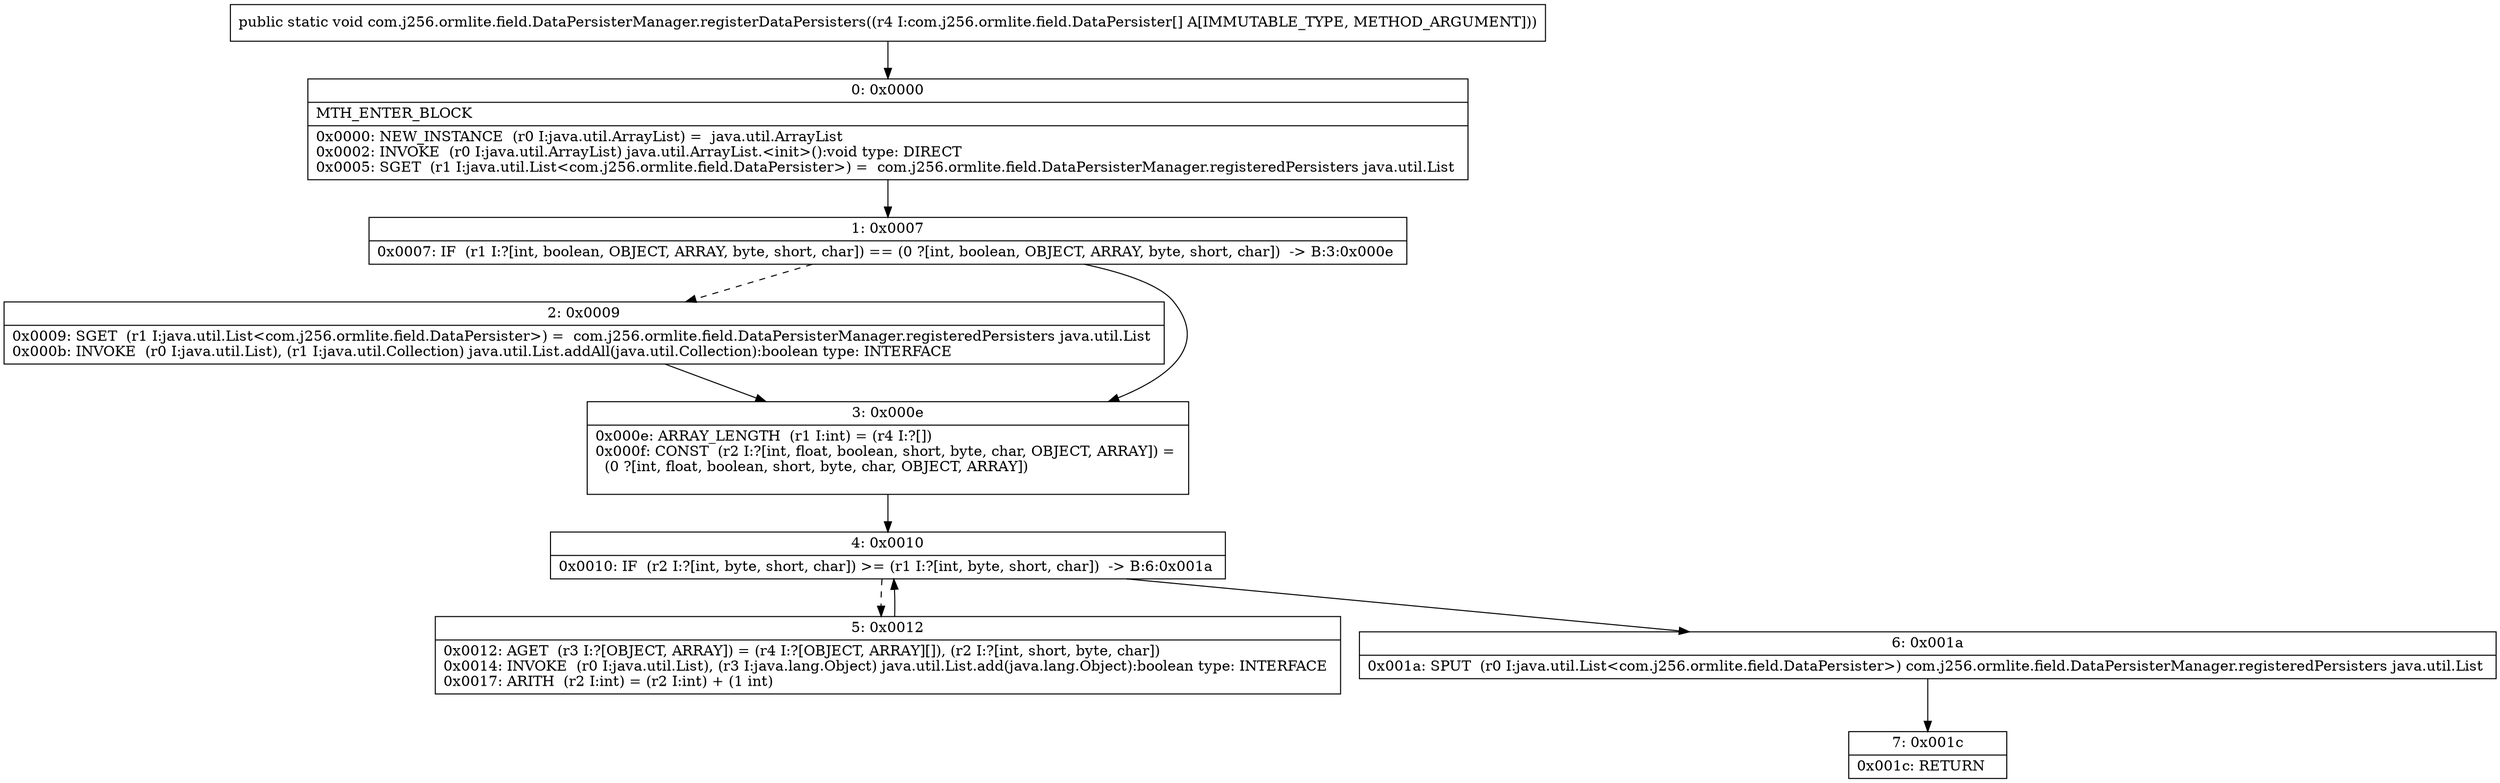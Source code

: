 digraph "CFG forcom.j256.ormlite.field.DataPersisterManager.registerDataPersisters([Lcom\/j256\/ormlite\/field\/DataPersister;)V" {
Node_0 [shape=record,label="{0\:\ 0x0000|MTH_ENTER_BLOCK\l|0x0000: NEW_INSTANCE  (r0 I:java.util.ArrayList) =  java.util.ArrayList \l0x0002: INVOKE  (r0 I:java.util.ArrayList) java.util.ArrayList.\<init\>():void type: DIRECT \l0x0005: SGET  (r1 I:java.util.List\<com.j256.ormlite.field.DataPersister\>) =  com.j256.ormlite.field.DataPersisterManager.registeredPersisters java.util.List \l}"];
Node_1 [shape=record,label="{1\:\ 0x0007|0x0007: IF  (r1 I:?[int, boolean, OBJECT, ARRAY, byte, short, char]) == (0 ?[int, boolean, OBJECT, ARRAY, byte, short, char])  \-\> B:3:0x000e \l}"];
Node_2 [shape=record,label="{2\:\ 0x0009|0x0009: SGET  (r1 I:java.util.List\<com.j256.ormlite.field.DataPersister\>) =  com.j256.ormlite.field.DataPersisterManager.registeredPersisters java.util.List \l0x000b: INVOKE  (r0 I:java.util.List), (r1 I:java.util.Collection) java.util.List.addAll(java.util.Collection):boolean type: INTERFACE \l}"];
Node_3 [shape=record,label="{3\:\ 0x000e|0x000e: ARRAY_LENGTH  (r1 I:int) = (r4 I:?[]) \l0x000f: CONST  (r2 I:?[int, float, boolean, short, byte, char, OBJECT, ARRAY]) = \l  (0 ?[int, float, boolean, short, byte, char, OBJECT, ARRAY])\l \l}"];
Node_4 [shape=record,label="{4\:\ 0x0010|0x0010: IF  (r2 I:?[int, byte, short, char]) \>= (r1 I:?[int, byte, short, char])  \-\> B:6:0x001a \l}"];
Node_5 [shape=record,label="{5\:\ 0x0012|0x0012: AGET  (r3 I:?[OBJECT, ARRAY]) = (r4 I:?[OBJECT, ARRAY][]), (r2 I:?[int, short, byte, char]) \l0x0014: INVOKE  (r0 I:java.util.List), (r3 I:java.lang.Object) java.util.List.add(java.lang.Object):boolean type: INTERFACE \l0x0017: ARITH  (r2 I:int) = (r2 I:int) + (1 int) \l}"];
Node_6 [shape=record,label="{6\:\ 0x001a|0x001a: SPUT  (r0 I:java.util.List\<com.j256.ormlite.field.DataPersister\>) com.j256.ormlite.field.DataPersisterManager.registeredPersisters java.util.List \l}"];
Node_7 [shape=record,label="{7\:\ 0x001c|0x001c: RETURN   \l}"];
MethodNode[shape=record,label="{public static void com.j256.ormlite.field.DataPersisterManager.registerDataPersisters((r4 I:com.j256.ormlite.field.DataPersister[] A[IMMUTABLE_TYPE, METHOD_ARGUMENT])) }"];
MethodNode -> Node_0;
Node_0 -> Node_1;
Node_1 -> Node_2[style=dashed];
Node_1 -> Node_3;
Node_2 -> Node_3;
Node_3 -> Node_4;
Node_4 -> Node_5[style=dashed];
Node_4 -> Node_6;
Node_5 -> Node_4;
Node_6 -> Node_7;
}

